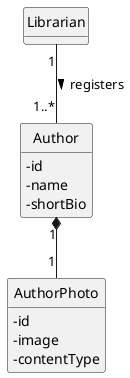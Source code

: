 @startuml
skinparam classAttributeIconSize 0
hide circle
hide methods

class Author{
    - id
    - name
    - shortBio
}

class AuthorPhoto{
    - id
    - image
    - contentType
    BookCover(Long id,byte image,String contentType)
}

class Librarian{}

Author "1..*" -up- "1" Librarian: registers <

Author "1" *-- "1" AuthorPhoto

@enduml
